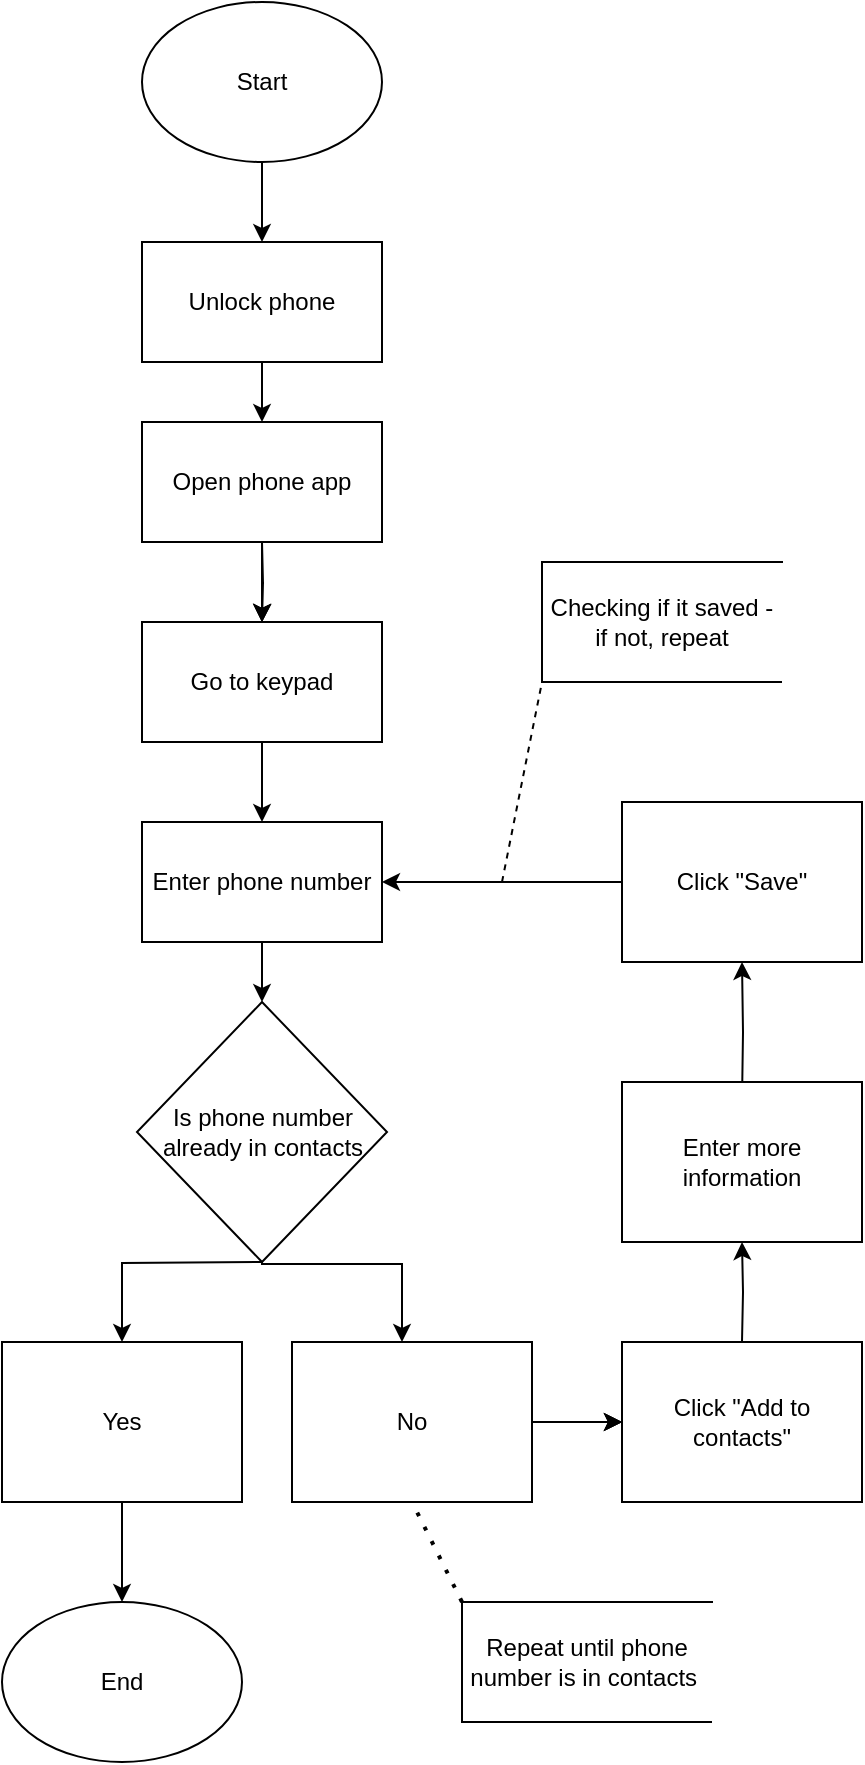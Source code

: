 <mxfile version="22.0.2" type="github">
  <diagram name="Page-1" id="pk6mPZ26se8e6UtmQEcE">
    <mxGraphModel dx="1418" dy="741" grid="1" gridSize="10" guides="1" tooltips="1" connect="1" arrows="1" fold="1" page="1" pageScale="1" pageWidth="850" pageHeight="1100" math="0" shadow="0">
      <root>
        <mxCell id="0" />
        <mxCell id="1" parent="0" />
        <mxCell id="Kl7lDOIlUgvbYGV5eezf-9" style="edgeStyle=orthogonalEdgeStyle;rounded=0;orthogonalLoop=1;jettySize=auto;html=1;entryX=0.5;entryY=0;entryDx=0;entryDy=0;" parent="1" edge="1" target="3zjKFDLOZzd586ucKAZ4-1">
          <mxGeometry relative="1" as="geometry">
            <mxPoint x="300" y="310" as="targetPoint" />
            <mxPoint x="300" y="300" as="sourcePoint" />
          </mxGeometry>
        </mxCell>
        <mxCell id="Kl7lDOIlUgvbYGV5eezf-12" value="" style="edgeStyle=orthogonalEdgeStyle;rounded=0;orthogonalLoop=1;jettySize=auto;html=1;" parent="1" edge="1">
          <mxGeometry relative="1" as="geometry">
            <mxPoint x="300" y="390" as="sourcePoint" />
            <mxPoint x="300" y="430" as="targetPoint" />
          </mxGeometry>
        </mxCell>
        <mxCell id="3zjKFDLOZzd586ucKAZ4-2" value="" style="edgeStyle=orthogonalEdgeStyle;rounded=0;orthogonalLoop=1;jettySize=auto;html=1;" edge="1" parent="1" target="3zjKFDLOZzd586ucKAZ4-1">
          <mxGeometry relative="1" as="geometry">
            <mxPoint x="300" y="390" as="sourcePoint" />
          </mxGeometry>
        </mxCell>
        <mxCell id="Kl7lDOIlUgvbYGV5eezf-18" value="" style="edgeStyle=orthogonalEdgeStyle;rounded=0;orthogonalLoop=1;jettySize=auto;html=1;" parent="1" target="Kl7lDOIlUgvbYGV5eezf-17" edge="1">
          <mxGeometry relative="1" as="geometry">
            <mxPoint x="300" y="750" as="sourcePoint" />
          </mxGeometry>
        </mxCell>
        <mxCell id="Kl7lDOIlUgvbYGV5eezf-20" value="" style="edgeStyle=orthogonalEdgeStyle;rounded=0;orthogonalLoop=1;jettySize=auto;html=1;" parent="1" target="Kl7lDOIlUgvbYGV5eezf-19" edge="1">
          <mxGeometry relative="1" as="geometry">
            <mxPoint x="300" y="750" as="sourcePoint" />
            <Array as="points">
              <mxPoint x="300" y="751" />
              <mxPoint x="370" y="751" />
            </Array>
          </mxGeometry>
        </mxCell>
        <mxCell id="3zjKFDLOZzd586ucKAZ4-29" style="edgeStyle=orthogonalEdgeStyle;rounded=0;orthogonalLoop=1;jettySize=auto;html=1;entryX=0.5;entryY=0;entryDx=0;entryDy=0;" edge="1" parent="1" source="Kl7lDOIlUgvbYGV5eezf-17" target="3zjKFDLOZzd586ucKAZ4-28">
          <mxGeometry relative="1" as="geometry" />
        </mxCell>
        <mxCell id="Kl7lDOIlUgvbYGV5eezf-17" value="Yes" style="whiteSpace=wrap;html=1;rounded=0;" parent="1" vertex="1">
          <mxGeometry x="170" y="790" width="120" height="80" as="geometry" />
        </mxCell>
        <mxCell id="Kl7lDOIlUgvbYGV5eezf-22" value="" style="edgeStyle=orthogonalEdgeStyle;rounded=0;orthogonalLoop=1;jettySize=auto;html=1;" parent="1" source="Kl7lDOIlUgvbYGV5eezf-19" edge="1">
          <mxGeometry relative="1" as="geometry">
            <mxPoint x="480" y="830" as="targetPoint" />
          </mxGeometry>
        </mxCell>
        <mxCell id="3zjKFDLOZzd586ucKAZ4-12" style="edgeStyle=orthogonalEdgeStyle;rounded=0;orthogonalLoop=1;jettySize=auto;html=1;" edge="1" parent="1" source="Kl7lDOIlUgvbYGV5eezf-19">
          <mxGeometry relative="1" as="geometry">
            <mxPoint x="480" y="830" as="targetPoint" />
          </mxGeometry>
        </mxCell>
        <mxCell id="3zjKFDLOZzd586ucKAZ4-14" value="" style="edgeStyle=orthogonalEdgeStyle;rounded=0;orthogonalLoop=1;jettySize=auto;html=1;" edge="1" parent="1" source="Kl7lDOIlUgvbYGV5eezf-19" target="3zjKFDLOZzd586ucKAZ4-13">
          <mxGeometry relative="1" as="geometry" />
        </mxCell>
        <mxCell id="Kl7lDOIlUgvbYGV5eezf-19" value="No" style="whiteSpace=wrap;html=1;rounded=0;" parent="1" vertex="1">
          <mxGeometry x="315" y="790" width="120" height="80" as="geometry" />
        </mxCell>
        <mxCell id="5PgMmq63cbxdCtNskmuy-2" value="" style="edgeStyle=orthogonalEdgeStyle;rounded=0;orthogonalLoop=1;jettySize=auto;html=1;" parent="1" target="3zjKFDLOZzd586ucKAZ4-15" edge="1">
          <mxGeometry relative="1" as="geometry">
            <mxPoint x="540" y="790" as="sourcePoint" />
            <mxPoint x="540" y="750" as="targetPoint" />
          </mxGeometry>
        </mxCell>
        <mxCell id="5PgMmq63cbxdCtNskmuy-4" value="" style="edgeStyle=orthogonalEdgeStyle;rounded=0;orthogonalLoop=1;jettySize=auto;html=1;entryX=0.5;entryY=1;entryDx=0;entryDy=0;" parent="1" target="3zjKFDLOZzd586ucKAZ4-17" edge="1">
          <mxGeometry relative="1" as="geometry">
            <mxPoint x="540" y="670" as="sourcePoint" />
            <mxPoint x="540" y="630" as="targetPoint" />
          </mxGeometry>
        </mxCell>
        <mxCell id="3zjKFDLOZzd586ucKAZ4-4" style="edgeStyle=orthogonalEdgeStyle;rounded=0;orthogonalLoop=1;jettySize=auto;html=1;" edge="1" parent="1" source="3zjKFDLOZzd586ucKAZ4-1">
          <mxGeometry relative="1" as="geometry">
            <mxPoint x="300" y="430" as="targetPoint" />
          </mxGeometry>
        </mxCell>
        <mxCell id="3zjKFDLOZzd586ucKAZ4-6" value="" style="edgeStyle=orthogonalEdgeStyle;rounded=0;orthogonalLoop=1;jettySize=auto;html=1;" edge="1" parent="1" source="3zjKFDLOZzd586ucKAZ4-1" target="3zjKFDLOZzd586ucKAZ4-5">
          <mxGeometry relative="1" as="geometry" />
        </mxCell>
        <mxCell id="3zjKFDLOZzd586ucKAZ4-1" value="Open phone app" style="whiteSpace=wrap;html=1;" vertex="1" parent="1">
          <mxGeometry x="240" y="330" width="120" height="60" as="geometry" />
        </mxCell>
        <mxCell id="3zjKFDLOZzd586ucKAZ4-8" value="" style="edgeStyle=orthogonalEdgeStyle;rounded=0;orthogonalLoop=1;jettySize=auto;html=1;" edge="1" parent="1" source="3zjKFDLOZzd586ucKAZ4-5" target="3zjKFDLOZzd586ucKAZ4-7">
          <mxGeometry relative="1" as="geometry" />
        </mxCell>
        <mxCell id="3zjKFDLOZzd586ucKAZ4-5" value="Go to keypad" style="whiteSpace=wrap;html=1;" vertex="1" parent="1">
          <mxGeometry x="240" y="430" width="120" height="60" as="geometry" />
        </mxCell>
        <mxCell id="3zjKFDLOZzd586ucKAZ4-11" value="" style="edgeStyle=orthogonalEdgeStyle;rounded=0;orthogonalLoop=1;jettySize=auto;html=1;" edge="1" parent="1" source="3zjKFDLOZzd586ucKAZ4-7" target="3zjKFDLOZzd586ucKAZ4-10">
          <mxGeometry relative="1" as="geometry" />
        </mxCell>
        <mxCell id="3zjKFDLOZzd586ucKAZ4-7" value="Enter phone number" style="whiteSpace=wrap;html=1;" vertex="1" parent="1">
          <mxGeometry x="240" y="530" width="120" height="60" as="geometry" />
        </mxCell>
        <mxCell id="3zjKFDLOZzd586ucKAZ4-10" value="Is phone number already in contacts" style="rhombus;whiteSpace=wrap;html=1;" vertex="1" parent="1">
          <mxGeometry x="237.5" y="620" width="125" height="130" as="geometry" />
        </mxCell>
        <mxCell id="3zjKFDLOZzd586ucKAZ4-13" value="Click &quot;Add to contacts&quot;" style="whiteSpace=wrap;html=1;rounded=0;" vertex="1" parent="1">
          <mxGeometry x="480" y="790" width="120" height="80" as="geometry" />
        </mxCell>
        <mxCell id="3zjKFDLOZzd586ucKAZ4-15" value="Enter more information" style="whiteSpace=wrap;html=1;rounded=0;" vertex="1" parent="1">
          <mxGeometry x="480" y="660" width="120" height="80" as="geometry" />
        </mxCell>
        <mxCell id="3zjKFDLOZzd586ucKAZ4-22" style="edgeStyle=orthogonalEdgeStyle;rounded=0;orthogonalLoop=1;jettySize=auto;html=1;entryX=1;entryY=0.5;entryDx=0;entryDy=0;" edge="1" parent="1" source="3zjKFDLOZzd586ucKAZ4-17" target="3zjKFDLOZzd586ucKAZ4-7">
          <mxGeometry relative="1" as="geometry" />
        </mxCell>
        <mxCell id="3zjKFDLOZzd586ucKAZ4-17" value="Click &quot;Save&quot;" style="whiteSpace=wrap;html=1;rounded=0;" vertex="1" parent="1">
          <mxGeometry x="480" y="520" width="120" height="80" as="geometry" />
        </mxCell>
        <mxCell id="3zjKFDLOZzd586ucKAZ4-23" value="Unlock phone" style="rounded=0;whiteSpace=wrap;html=1;" vertex="1" parent="1">
          <mxGeometry x="240" y="240" width="120" height="60" as="geometry" />
        </mxCell>
        <mxCell id="3zjKFDLOZzd586ucKAZ4-25" style="edgeStyle=orthogonalEdgeStyle;rounded=0;orthogonalLoop=1;jettySize=auto;html=1;entryX=0.5;entryY=0;entryDx=0;entryDy=0;" edge="1" parent="1" source="3zjKFDLOZzd586ucKAZ4-24" target="3zjKFDLOZzd586ucKAZ4-23">
          <mxGeometry relative="1" as="geometry" />
        </mxCell>
        <mxCell id="3zjKFDLOZzd586ucKAZ4-24" value="Start" style="ellipse;whiteSpace=wrap;html=1;" vertex="1" parent="1">
          <mxGeometry x="240" y="120" width="120" height="80" as="geometry" />
        </mxCell>
        <mxCell id="3zjKFDLOZzd586ucKAZ4-28" value="End" style="ellipse;whiteSpace=wrap;html=1;" vertex="1" parent="1">
          <mxGeometry x="170" y="920" width="120" height="80" as="geometry" />
        </mxCell>
        <mxCell id="3zjKFDLOZzd586ucKAZ4-30" value="" style="endArrow=none;dashed=1;html=1;rounded=0;entryX=0;entryY=1;entryDx=0;entryDy=0;" edge="1" parent="1" target="3zjKFDLOZzd586ucKAZ4-31">
          <mxGeometry width="50" height="50" relative="1" as="geometry">
            <mxPoint x="420" y="560" as="sourcePoint" />
            <mxPoint x="430" y="500" as="targetPoint" />
            <Array as="points" />
          </mxGeometry>
        </mxCell>
        <mxCell id="3zjKFDLOZzd586ucKAZ4-31" value="Checking if it saved - if not, repeat" style="shape=partialRectangle;whiteSpace=wrap;html=1;bottom=0;right=0;fillColor=none;" vertex="1" parent="1">
          <mxGeometry x="440" y="400" width="120" height="60" as="geometry" />
        </mxCell>
        <mxCell id="3zjKFDLOZzd586ucKAZ4-32" value="" style="endArrow=none;html=1;rounded=0;exitX=0;exitY=1;exitDx=0;exitDy=0;entryX=1;entryY=1;entryDx=0;entryDy=0;" edge="1" parent="1" source="3zjKFDLOZzd586ucKAZ4-31" target="3zjKFDLOZzd586ucKAZ4-31">
          <mxGeometry width="50" height="50" relative="1" as="geometry">
            <mxPoint x="570" y="460" as="sourcePoint" />
            <mxPoint x="620" y="410" as="targetPoint" />
          </mxGeometry>
        </mxCell>
        <mxCell id="3zjKFDLOZzd586ucKAZ4-33" value="" style="endArrow=none;dashed=1;html=1;dashPattern=1 3;strokeWidth=2;rounded=0;entryX=0.5;entryY=1;entryDx=0;entryDy=0;exitX=0;exitY=0;exitDx=0;exitDy=0;" edge="1" parent="1" source="3zjKFDLOZzd586ucKAZ4-34" target="Kl7lDOIlUgvbYGV5eezf-19">
          <mxGeometry width="50" height="50" relative="1" as="geometry">
            <mxPoint x="420" y="930" as="sourcePoint" />
            <mxPoint x="400" y="710" as="targetPoint" />
          </mxGeometry>
        </mxCell>
        <mxCell id="3zjKFDLOZzd586ucKAZ4-34" value="Repeat until phone number is in contacts&amp;nbsp;" style="shape=partialRectangle;whiteSpace=wrap;html=1;bottom=0;right=0;fillColor=none;" vertex="1" parent="1">
          <mxGeometry x="400" y="920" width="125" height="60" as="geometry" />
        </mxCell>
        <mxCell id="3zjKFDLOZzd586ucKAZ4-35" value="" style="endArrow=none;html=1;rounded=0;exitX=0;exitY=1;exitDx=0;exitDy=0;entryX=1;entryY=1;entryDx=0;entryDy=0;" edge="1" parent="1" source="3zjKFDLOZzd586ucKAZ4-34" target="3zjKFDLOZzd586ucKAZ4-34">
          <mxGeometry width="50" height="50" relative="1" as="geometry">
            <mxPoint x="555" y="999" as="sourcePoint" />
            <mxPoint x="605" y="949" as="targetPoint" />
          </mxGeometry>
        </mxCell>
      </root>
    </mxGraphModel>
  </diagram>
</mxfile>
